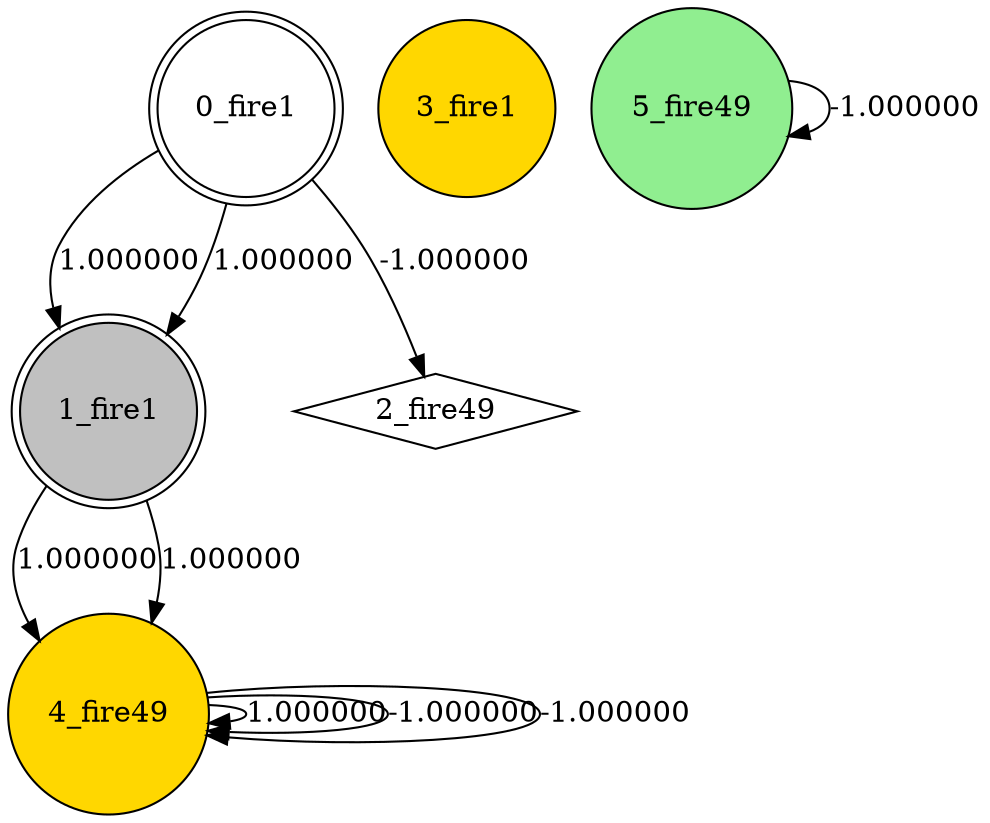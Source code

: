 digraph G {
 node[shape = circle]
0 [label="0_fire1",shape=doublecircle]
1 [label="1_fire1",shape=doublecircle, style=filled, fillcolor=gray]
2 [label="2_fire49",shape=diamond]
3 [label="3_fire1",style=filled, fillcolor=gold]
4 [label="4_fire49",style=filled, fillcolor=gold]
5 [label="5_fire49",style=filled, fillcolor=lightgreen]
4 -> 4 [label="1.000000"]
0 -> 1 [label="1.000000"]
1 -> 4 [label="1.000000"]
0 -> 2 [label="-1.000000"]
5 -> 5 [label="-1.000000"]
4 -> 4 [label="-1.000000"]
1 -> 4 [label="1.000000"]
0 -> 1 [label="1.000000"]
4 -> 4 [label="-1.000000"]
}
